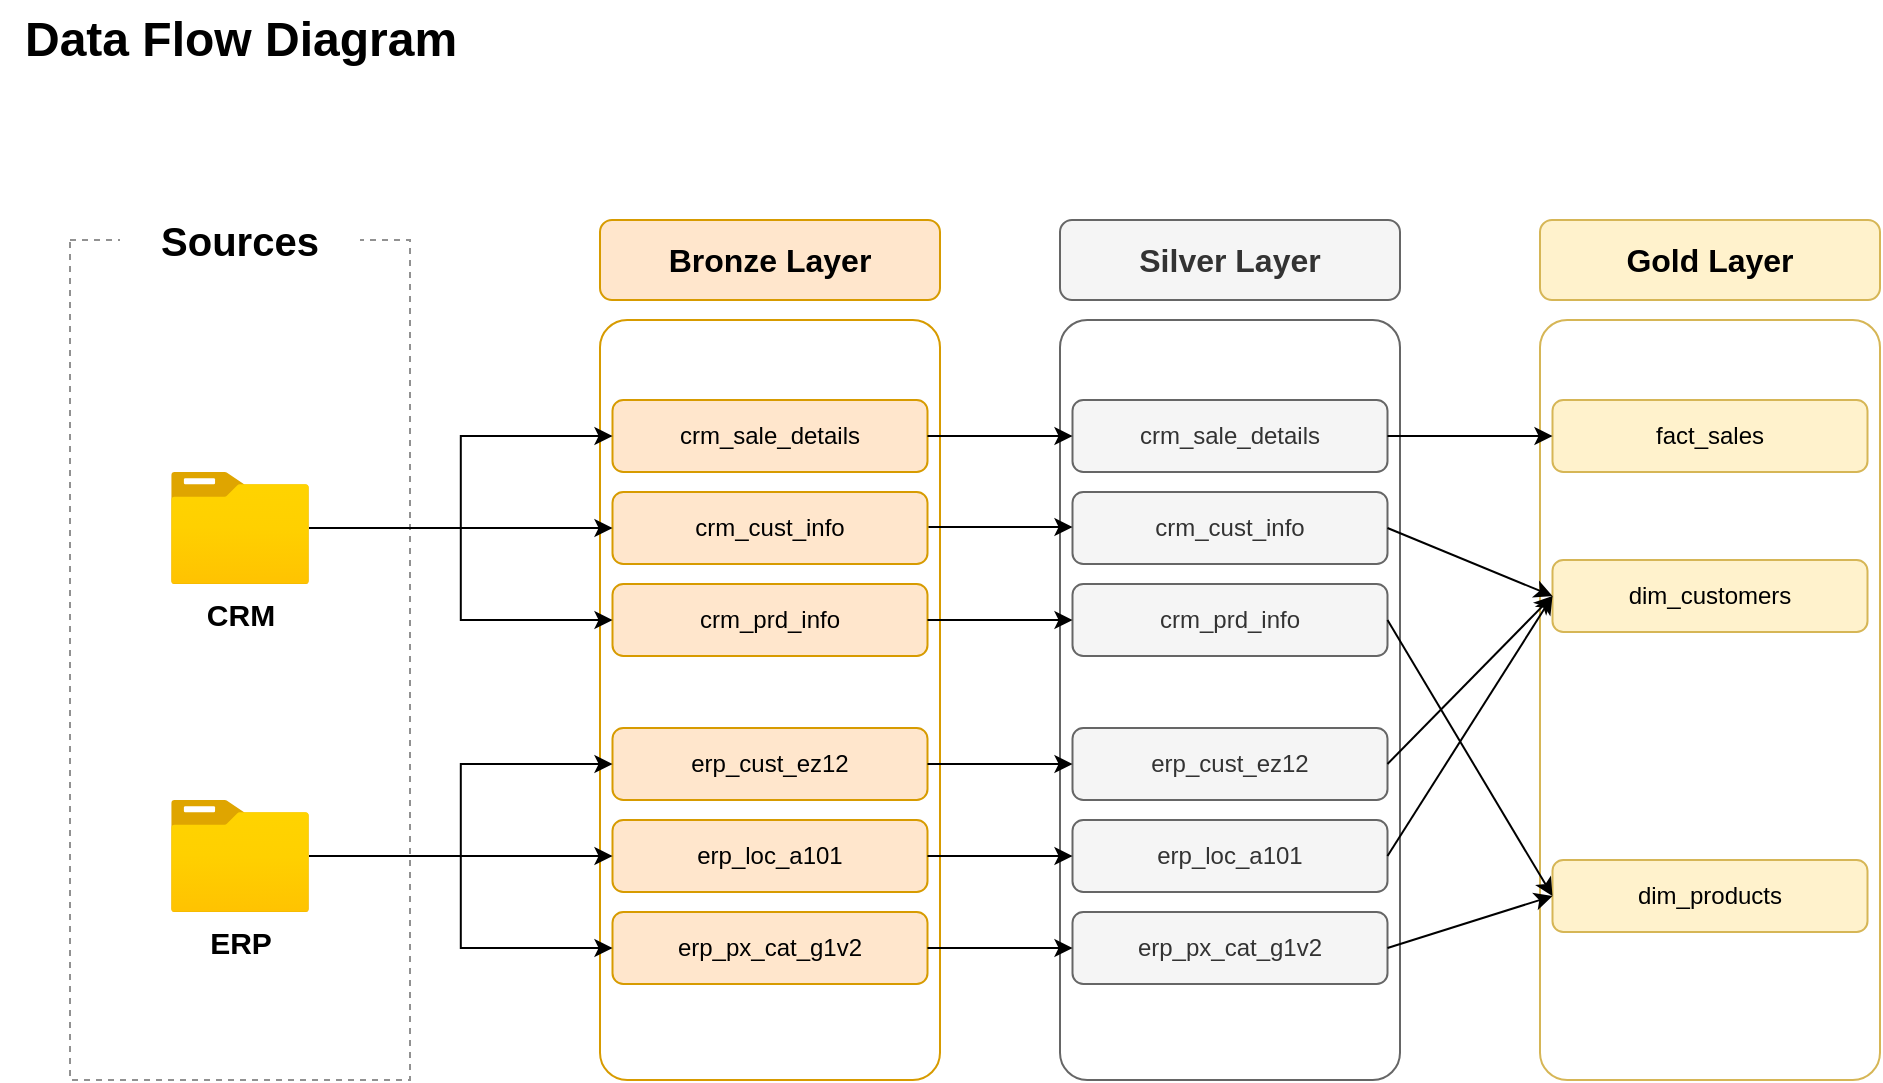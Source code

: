 <mxfile version="27.0.9">
  <diagram name="Page-1" id="-PHGMAs9lk6Mlsopd5I_">
    <mxGraphModel dx="1097" dy="659" grid="1" gridSize="10" guides="1" tooltips="1" connect="1" arrows="1" fold="1" page="1" pageScale="1" pageWidth="1100" pageHeight="850" math="0" shadow="0">
      <root>
        <mxCell id="0" />
        <mxCell id="1" parent="0" />
        <mxCell id="5mf04Gt2mD1Fz7W1rzZK-1" value="&lt;font style=&quot;font-size: 24px;&quot;&gt;&lt;b&gt;Data Flow Diagram&lt;/b&gt;&lt;/font&gt;" style="text;html=1;align=center;verticalAlign=middle;resizable=0;points=[];autosize=1;strokeColor=none;fillColor=none;" parent="1" vertex="1">
          <mxGeometry x="10" y="10" width="240" height="40" as="geometry" />
        </mxCell>
        <mxCell id="5mf04Gt2mD1Fz7W1rzZK-2" value="" style="rounded=0;whiteSpace=wrap;html=1;fillColor=none;dashed=1;strokeColor=light-dark(#919191, #ededed);" parent="1" vertex="1">
          <mxGeometry x="45" y="130" width="170" height="420" as="geometry" />
        </mxCell>
        <mxCell id="5mf04Gt2mD1Fz7W1rzZK-3" value="&lt;b&gt;&lt;font style=&quot;font-size: 20px;&quot;&gt;Sources&lt;/font&gt;&lt;/b&gt;" style="rounded=1;whiteSpace=wrap;html=1;strokeColor=none;" parent="1" vertex="1">
          <mxGeometry x="70" y="100" width="120" height="60" as="geometry" />
        </mxCell>
        <mxCell id="5mf04Gt2mD1Fz7W1rzZK-4" value="&lt;b&gt;&lt;font style=&quot;font-size: 15px;&quot;&gt;CRM&lt;/font&gt;&lt;/b&gt;" style="image;aspect=fixed;html=1;points=[];align=center;fontSize=12;image=img/lib/azure2/general/Folder_Blank.svg;" parent="1" vertex="1">
          <mxGeometry x="95.5" y="246" width="69" height="56.0" as="geometry" />
        </mxCell>
        <mxCell id="5mf04Gt2mD1Fz7W1rzZK-5" value="&lt;b&gt;&lt;font style=&quot;font-size: 15px;&quot;&gt;ERP&lt;/font&gt;&lt;/b&gt;" style="image;aspect=fixed;html=1;points=[];align=center;fontSize=12;image=img/lib/azure2/general/Folder_Blank.svg;" parent="1" vertex="1">
          <mxGeometry x="95.5" y="410" width="69" height="56.0" as="geometry" />
        </mxCell>
        <mxCell id="5mf04Gt2mD1Fz7W1rzZK-6" value="" style="rounded=1;whiteSpace=wrap;html=1;fillColor=none;strokeColor=#d79b00;arcSize=8;" parent="1" vertex="1">
          <mxGeometry x="310" y="170" width="170" height="380" as="geometry" />
        </mxCell>
        <mxCell id="5mf04Gt2mD1Fz7W1rzZK-8" value="&lt;font style=&quot;font-size: 16px;&quot;&gt;&lt;b style=&quot;&quot;&gt;Bronze Layer&lt;/b&gt;&lt;/font&gt;" style="rounded=1;whiteSpace=wrap;html=1;fillColor=#ffe6cc;strokeColor=#d79b00;" parent="1" vertex="1">
          <mxGeometry x="310" y="120" width="170" height="40" as="geometry" />
        </mxCell>
        <mxCell id="5mf04Gt2mD1Fz7W1rzZK-9" value="&lt;font&gt;crm_sale_details&lt;/font&gt;" style="rounded=1;whiteSpace=wrap;html=1;fillColor=#ffe6cc;strokeColor=#d79b00;" parent="1" vertex="1">
          <mxGeometry x="316.25" y="210" width="157.5" height="36" as="geometry" />
        </mxCell>
        <mxCell id="5mf04Gt2mD1Fz7W1rzZK-10" value="&lt;font&gt;crm_cust_info&lt;/font&gt;" style="rounded=1;whiteSpace=wrap;html=1;fillColor=#ffe6cc;strokeColor=#d79b00;" parent="1" vertex="1">
          <mxGeometry x="316.25" y="256" width="157.5" height="36" as="geometry" />
        </mxCell>
        <mxCell id="5mf04Gt2mD1Fz7W1rzZK-11" value="&lt;font&gt;crm_prd_info&lt;/font&gt;" style="rounded=1;whiteSpace=wrap;html=1;fillColor=#ffe6cc;strokeColor=#d79b00;" parent="1" vertex="1">
          <mxGeometry x="316.25" y="302" width="157.5" height="36" as="geometry" />
        </mxCell>
        <mxCell id="5mf04Gt2mD1Fz7W1rzZK-12" value="&lt;font&gt;erp_cust_ez12&lt;/font&gt;" style="rounded=1;whiteSpace=wrap;html=1;fillColor=#ffe6cc;strokeColor=#d79b00;" parent="1" vertex="1">
          <mxGeometry x="316.25" y="374" width="157.5" height="36" as="geometry" />
        </mxCell>
        <mxCell id="5mf04Gt2mD1Fz7W1rzZK-13" value="&lt;font&gt;erp_loc_a101&lt;/font&gt;" style="rounded=1;whiteSpace=wrap;html=1;fillColor=#ffe6cc;strokeColor=#d79b00;" parent="1" vertex="1">
          <mxGeometry x="316.25" y="420" width="157.5" height="36" as="geometry" />
        </mxCell>
        <mxCell id="5mf04Gt2mD1Fz7W1rzZK-14" value="&lt;font&gt;erp_px_cat_g1v2&lt;/font&gt;" style="rounded=1;whiteSpace=wrap;html=1;fillColor=#ffe6cc;strokeColor=#d79b00;" parent="1" vertex="1">
          <mxGeometry x="316.25" y="466" width="157.5" height="36" as="geometry" />
        </mxCell>
        <mxCell id="egOAkLIAAkjXdJrnLjXA-3" value="" style="rounded=1;whiteSpace=wrap;html=1;fillColor=none;strokeColor=#666666;arcSize=8;fontColor=#333333;" parent="1" vertex="1">
          <mxGeometry x="540" y="170" width="170" height="380" as="geometry" />
        </mxCell>
        <mxCell id="egOAkLIAAkjXdJrnLjXA-4" value="&lt;font style=&quot;font-size: 16px;&quot;&gt;&lt;b style=&quot;&quot;&gt;Silver Layer&lt;/b&gt;&lt;/font&gt;" style="rounded=1;whiteSpace=wrap;html=1;fillColor=#f5f5f5;strokeColor=#666666;fontColor=#333333;" parent="1" vertex="1">
          <mxGeometry x="540" y="120" width="170" height="40" as="geometry" />
        </mxCell>
        <mxCell id="egOAkLIAAkjXdJrnLjXA-5" value="&lt;font&gt;crm_sale_details&lt;/font&gt;" style="rounded=1;whiteSpace=wrap;html=1;fillColor=#f5f5f5;strokeColor=#666666;fontColor=#333333;" parent="1" vertex="1">
          <mxGeometry x="546.25" y="210" width="157.5" height="36" as="geometry" />
        </mxCell>
        <mxCell id="egOAkLIAAkjXdJrnLjXA-6" value="&lt;font&gt;crm_cust_info&lt;/font&gt;" style="rounded=1;whiteSpace=wrap;html=1;fillColor=#f5f5f5;strokeColor=#666666;fontColor=#333333;" parent="1" vertex="1">
          <mxGeometry x="546.25" y="256" width="157.5" height="36" as="geometry" />
        </mxCell>
        <mxCell id="egOAkLIAAkjXdJrnLjXA-7" value="&lt;font&gt;crm_prd_info&lt;/font&gt;" style="rounded=1;whiteSpace=wrap;html=1;fillColor=#f5f5f5;strokeColor=#666666;fontColor=#333333;" parent="1" vertex="1">
          <mxGeometry x="546.25" y="302" width="157.5" height="36" as="geometry" />
        </mxCell>
        <mxCell id="egOAkLIAAkjXdJrnLjXA-8" value="&lt;font&gt;erp_cust_ez12&lt;/font&gt;" style="rounded=1;whiteSpace=wrap;html=1;fillColor=#f5f5f5;strokeColor=#666666;fontColor=#333333;" parent="1" vertex="1">
          <mxGeometry x="546.25" y="374" width="157.5" height="36" as="geometry" />
        </mxCell>
        <mxCell id="egOAkLIAAkjXdJrnLjXA-9" value="&lt;font&gt;erp_loc_a101&lt;/font&gt;" style="rounded=1;whiteSpace=wrap;html=1;fillColor=#f5f5f5;strokeColor=#666666;fontColor=#333333;" parent="1" vertex="1">
          <mxGeometry x="546.25" y="420" width="157.5" height="36" as="geometry" />
        </mxCell>
        <mxCell id="egOAkLIAAkjXdJrnLjXA-10" value="&lt;font&gt;erp_px_cat_g1v2&lt;/font&gt;" style="rounded=1;whiteSpace=wrap;html=1;fillColor=#f5f5f5;strokeColor=#666666;fontColor=#333333;" parent="1" vertex="1">
          <mxGeometry x="546.25" y="466" width="157.5" height="36" as="geometry" />
        </mxCell>
        <mxCell id="egOAkLIAAkjXdJrnLjXA-13" style="edgeStyle=orthogonalEdgeStyle;rounded=0;orthogonalLoop=1;jettySize=auto;html=1;entryX=0;entryY=0.5;entryDx=0;entryDy=0;" parent="1" edge="1">
          <mxGeometry relative="1" as="geometry">
            <mxPoint x="474.25" y="273.5" as="sourcePoint" />
            <mxPoint x="546.25" y="273.5" as="targetPoint" />
          </mxGeometry>
        </mxCell>
        <mxCell id="egOAkLIAAkjXdJrnLjXA-12" style="edgeStyle=orthogonalEdgeStyle;rounded=0;orthogonalLoop=1;jettySize=auto;html=1;entryX=0;entryY=0.5;entryDx=0;entryDy=0;" parent="1" source="5mf04Gt2mD1Fz7W1rzZK-9" target="egOAkLIAAkjXdJrnLjXA-5" edge="1">
          <mxGeometry relative="1" as="geometry" />
        </mxCell>
        <mxCell id="egOAkLIAAkjXdJrnLjXA-15" style="edgeStyle=orthogonalEdgeStyle;rounded=0;orthogonalLoop=1;jettySize=auto;html=1;entryX=0;entryY=0.5;entryDx=0;entryDy=0;" parent="1" source="5mf04Gt2mD1Fz7W1rzZK-11" target="egOAkLIAAkjXdJrnLjXA-7" edge="1">
          <mxGeometry relative="1" as="geometry">
            <mxPoint x="530" y="320" as="targetPoint" />
          </mxGeometry>
        </mxCell>
        <mxCell id="egOAkLIAAkjXdJrnLjXA-16" style="edgeStyle=orthogonalEdgeStyle;rounded=0;orthogonalLoop=1;jettySize=auto;html=1;entryX=0;entryY=0.5;entryDx=0;entryDy=0;" parent="1" source="5mf04Gt2mD1Fz7W1rzZK-12" target="egOAkLIAAkjXdJrnLjXA-8" edge="1">
          <mxGeometry relative="1" as="geometry" />
        </mxCell>
        <mxCell id="egOAkLIAAkjXdJrnLjXA-17" style="edgeStyle=orthogonalEdgeStyle;rounded=0;orthogonalLoop=1;jettySize=auto;html=1;" parent="1" source="5mf04Gt2mD1Fz7W1rzZK-13" target="egOAkLIAAkjXdJrnLjXA-9" edge="1">
          <mxGeometry relative="1" as="geometry" />
        </mxCell>
        <mxCell id="egOAkLIAAkjXdJrnLjXA-18" style="edgeStyle=orthogonalEdgeStyle;rounded=0;orthogonalLoop=1;jettySize=auto;html=1;entryX=0;entryY=0.5;entryDx=0;entryDy=0;" parent="1" source="5mf04Gt2mD1Fz7W1rzZK-14" target="egOAkLIAAkjXdJrnLjXA-10" edge="1">
          <mxGeometry relative="1" as="geometry" />
        </mxCell>
        <mxCell id="5mf04Gt2mD1Fz7W1rzZK-15" style="edgeStyle=orthogonalEdgeStyle;rounded=0;orthogonalLoop=1;jettySize=auto;html=1;" parent="1" source="5mf04Gt2mD1Fz7W1rzZK-4" target="5mf04Gt2mD1Fz7W1rzZK-10" edge="1">
          <mxGeometry relative="1" as="geometry" />
        </mxCell>
        <mxCell id="5mf04Gt2mD1Fz7W1rzZK-16" style="edgeStyle=orthogonalEdgeStyle;rounded=0;orthogonalLoop=1;jettySize=auto;html=1;" parent="1" source="5mf04Gt2mD1Fz7W1rzZK-4" target="5mf04Gt2mD1Fz7W1rzZK-9" edge="1">
          <mxGeometry relative="1" as="geometry" />
        </mxCell>
        <mxCell id="5mf04Gt2mD1Fz7W1rzZK-17" style="edgeStyle=orthogonalEdgeStyle;rounded=0;orthogonalLoop=1;jettySize=auto;html=1;entryX=0;entryY=0.5;entryDx=0;entryDy=0;" parent="1" source="5mf04Gt2mD1Fz7W1rzZK-4" target="5mf04Gt2mD1Fz7W1rzZK-11" edge="1">
          <mxGeometry relative="1" as="geometry" />
        </mxCell>
        <mxCell id="5mf04Gt2mD1Fz7W1rzZK-21" style="edgeStyle=orthogonalEdgeStyle;rounded=0;orthogonalLoop=1;jettySize=auto;html=1;" parent="1" source="5mf04Gt2mD1Fz7W1rzZK-5" target="5mf04Gt2mD1Fz7W1rzZK-12" edge="1">
          <mxGeometry relative="1" as="geometry" />
        </mxCell>
        <mxCell id="5mf04Gt2mD1Fz7W1rzZK-22" style="edgeStyle=orthogonalEdgeStyle;rounded=0;orthogonalLoop=1;jettySize=auto;html=1;" parent="1" source="5mf04Gt2mD1Fz7W1rzZK-5" target="5mf04Gt2mD1Fz7W1rzZK-13" edge="1">
          <mxGeometry relative="1" as="geometry" />
        </mxCell>
        <mxCell id="5mf04Gt2mD1Fz7W1rzZK-23" style="edgeStyle=orthogonalEdgeStyle;rounded=0;orthogonalLoop=1;jettySize=auto;html=1;" parent="1" source="5mf04Gt2mD1Fz7W1rzZK-5" target="5mf04Gt2mD1Fz7W1rzZK-14" edge="1">
          <mxGeometry relative="1" as="geometry" />
        </mxCell>
        <mxCell id="E-00jTlhk3MPE_IoLZ-g-1" value="" style="rounded=1;whiteSpace=wrap;html=1;fillColor=none;strokeColor=#d6b656;arcSize=8;" vertex="1" parent="1">
          <mxGeometry x="780" y="170" width="170" height="380" as="geometry" />
        </mxCell>
        <mxCell id="E-00jTlhk3MPE_IoLZ-g-2" value="&lt;font style=&quot;font-size: 16px;&quot;&gt;&lt;b style=&quot;&quot;&gt;Gold Layer&lt;/b&gt;&lt;/font&gt;" style="rounded=1;whiteSpace=wrap;html=1;fillColor=#fff2cc;strokeColor=#d6b656;" vertex="1" parent="1">
          <mxGeometry x="780" y="120" width="170" height="40" as="geometry" />
        </mxCell>
        <mxCell id="E-00jTlhk3MPE_IoLZ-g-3" value="&lt;font&gt;fact_sales&lt;/font&gt;" style="rounded=1;whiteSpace=wrap;html=1;fillColor=#fff2cc;strokeColor=#d6b656;" vertex="1" parent="1">
          <mxGeometry x="786.25" y="210" width="157.5" height="36" as="geometry" />
        </mxCell>
        <mxCell id="E-00jTlhk3MPE_IoLZ-g-4" value="&lt;font&gt;dim_customers&lt;/font&gt;" style="rounded=1;whiteSpace=wrap;html=1;fillColor=#fff2cc;strokeColor=#d6b656;" vertex="1" parent="1">
          <mxGeometry x="786.25" y="290" width="157.5" height="36" as="geometry" />
        </mxCell>
        <mxCell id="E-00jTlhk3MPE_IoLZ-g-5" value="&lt;font&gt;dim_products&lt;/font&gt;" style="rounded=1;whiteSpace=wrap;html=1;fillColor=#fff2cc;strokeColor=#d6b656;" vertex="1" parent="1">
          <mxGeometry x="786.25" y="440" width="157.5" height="36" as="geometry" />
        </mxCell>
        <mxCell id="E-00jTlhk3MPE_IoLZ-g-16" value="" style="endArrow=classic;html=1;rounded=0;exitX=1;exitY=0.5;exitDx=0;exitDy=0;entryX=0;entryY=0.5;entryDx=0;entryDy=0;" edge="1" parent="1" source="egOAkLIAAkjXdJrnLjXA-7" target="E-00jTlhk3MPE_IoLZ-g-5">
          <mxGeometry width="50" height="50" relative="1" as="geometry">
            <mxPoint x="720" y="326" as="sourcePoint" />
            <mxPoint x="770" y="276" as="targetPoint" />
          </mxGeometry>
        </mxCell>
        <mxCell id="E-00jTlhk3MPE_IoLZ-g-17" value="" style="endArrow=classic;html=1;rounded=0;exitX=1;exitY=0.5;exitDx=0;exitDy=0;entryX=0;entryY=0.5;entryDx=0;entryDy=0;" edge="1" parent="1" source="egOAkLIAAkjXdJrnLjXA-10" target="E-00jTlhk3MPE_IoLZ-g-5">
          <mxGeometry width="50" height="50" relative="1" as="geometry">
            <mxPoint x="703.75" y="480" as="sourcePoint" />
            <mxPoint x="779.75" y="615" as="targetPoint" />
          </mxGeometry>
        </mxCell>
        <mxCell id="E-00jTlhk3MPE_IoLZ-g-9" style="edgeStyle=orthogonalEdgeStyle;rounded=0;orthogonalLoop=1;jettySize=auto;html=1;entryX=0;entryY=0.5;entryDx=0;entryDy=0;" edge="1" parent="1" source="egOAkLIAAkjXdJrnLjXA-5" target="E-00jTlhk3MPE_IoLZ-g-3">
          <mxGeometry relative="1" as="geometry" />
        </mxCell>
        <mxCell id="E-00jTlhk3MPE_IoLZ-g-19" value="" style="endArrow=classic;html=1;rounded=0;exitX=1;exitY=0.5;exitDx=0;exitDy=0;entryX=0;entryY=0.5;entryDx=0;entryDy=0;" edge="1" parent="1" source="egOAkLIAAkjXdJrnLjXA-6" target="E-00jTlhk3MPE_IoLZ-g-4">
          <mxGeometry width="50" height="50" relative="1" as="geometry">
            <mxPoint x="703.75" y="272" as="sourcePoint" />
            <mxPoint x="785.75" y="410" as="targetPoint" />
          </mxGeometry>
        </mxCell>
        <mxCell id="E-00jTlhk3MPE_IoLZ-g-20" value="" style="endArrow=classic;html=1;rounded=0;exitX=1;exitY=0.5;exitDx=0;exitDy=0;entryX=0;entryY=0.5;entryDx=0;entryDy=0;" edge="1" parent="1" source="egOAkLIAAkjXdJrnLjXA-9" target="E-00jTlhk3MPE_IoLZ-g-4">
          <mxGeometry width="50" height="50" relative="1" as="geometry">
            <mxPoint x="714" y="284" as="sourcePoint" />
            <mxPoint x="796" y="318" as="targetPoint" />
          </mxGeometry>
        </mxCell>
        <mxCell id="E-00jTlhk3MPE_IoLZ-g-21" value="" style="endArrow=classic;html=1;rounded=0;exitX=1;exitY=0.5;exitDx=0;exitDy=0;entryX=0;entryY=0.5;entryDx=0;entryDy=0;" edge="1" parent="1" source="egOAkLIAAkjXdJrnLjXA-8" target="E-00jTlhk3MPE_IoLZ-g-4">
          <mxGeometry width="50" height="50" relative="1" as="geometry">
            <mxPoint x="714" y="330" as="sourcePoint" />
            <mxPoint x="796" y="318" as="targetPoint" />
          </mxGeometry>
        </mxCell>
      </root>
    </mxGraphModel>
  </diagram>
</mxfile>
